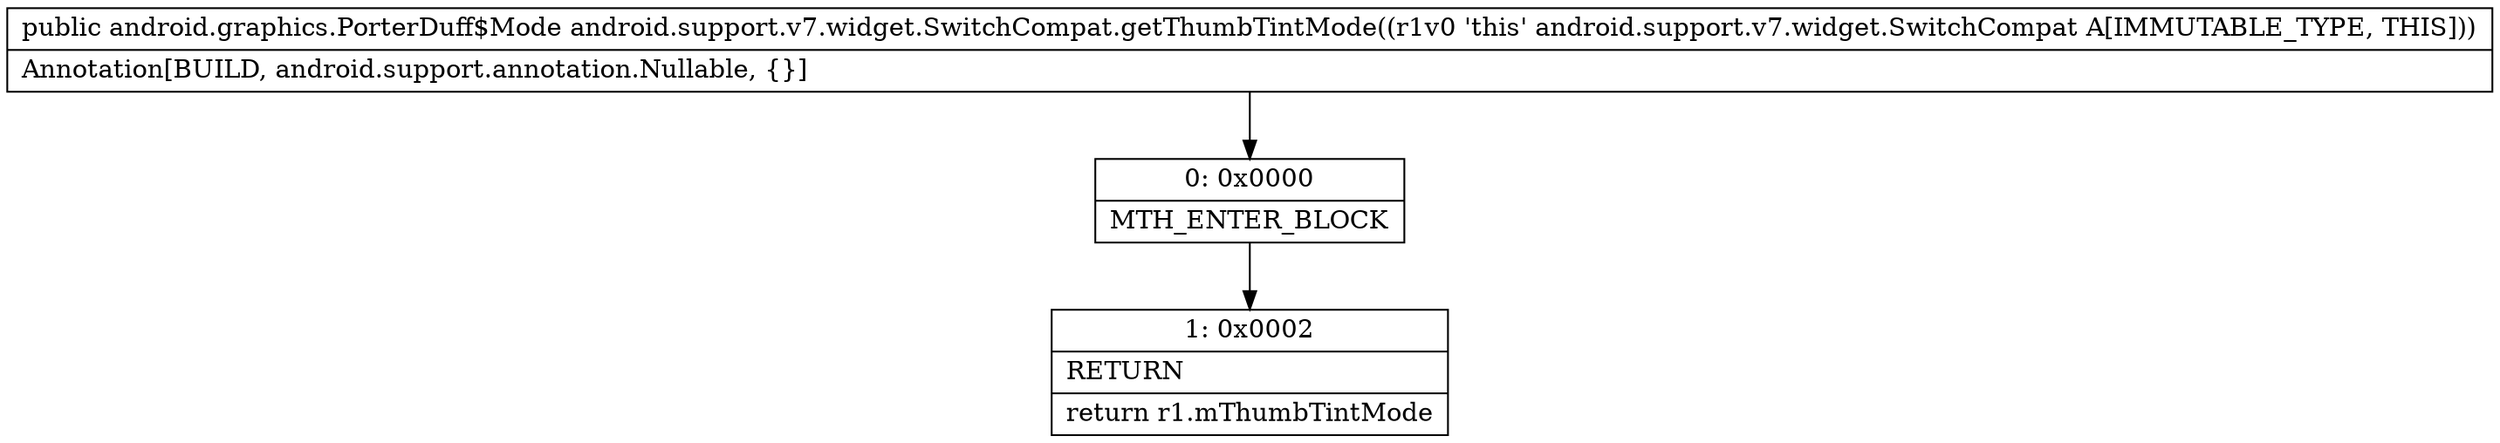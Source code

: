 digraph "CFG forandroid.support.v7.widget.SwitchCompat.getThumbTintMode()Landroid\/graphics\/PorterDuff$Mode;" {
Node_0 [shape=record,label="{0\:\ 0x0000|MTH_ENTER_BLOCK\l}"];
Node_1 [shape=record,label="{1\:\ 0x0002|RETURN\l|return r1.mThumbTintMode\l}"];
MethodNode[shape=record,label="{public android.graphics.PorterDuff$Mode android.support.v7.widget.SwitchCompat.getThumbTintMode((r1v0 'this' android.support.v7.widget.SwitchCompat A[IMMUTABLE_TYPE, THIS]))  | Annotation[BUILD, android.support.annotation.Nullable, \{\}]\l}"];
MethodNode -> Node_0;
Node_0 -> Node_1;
}

